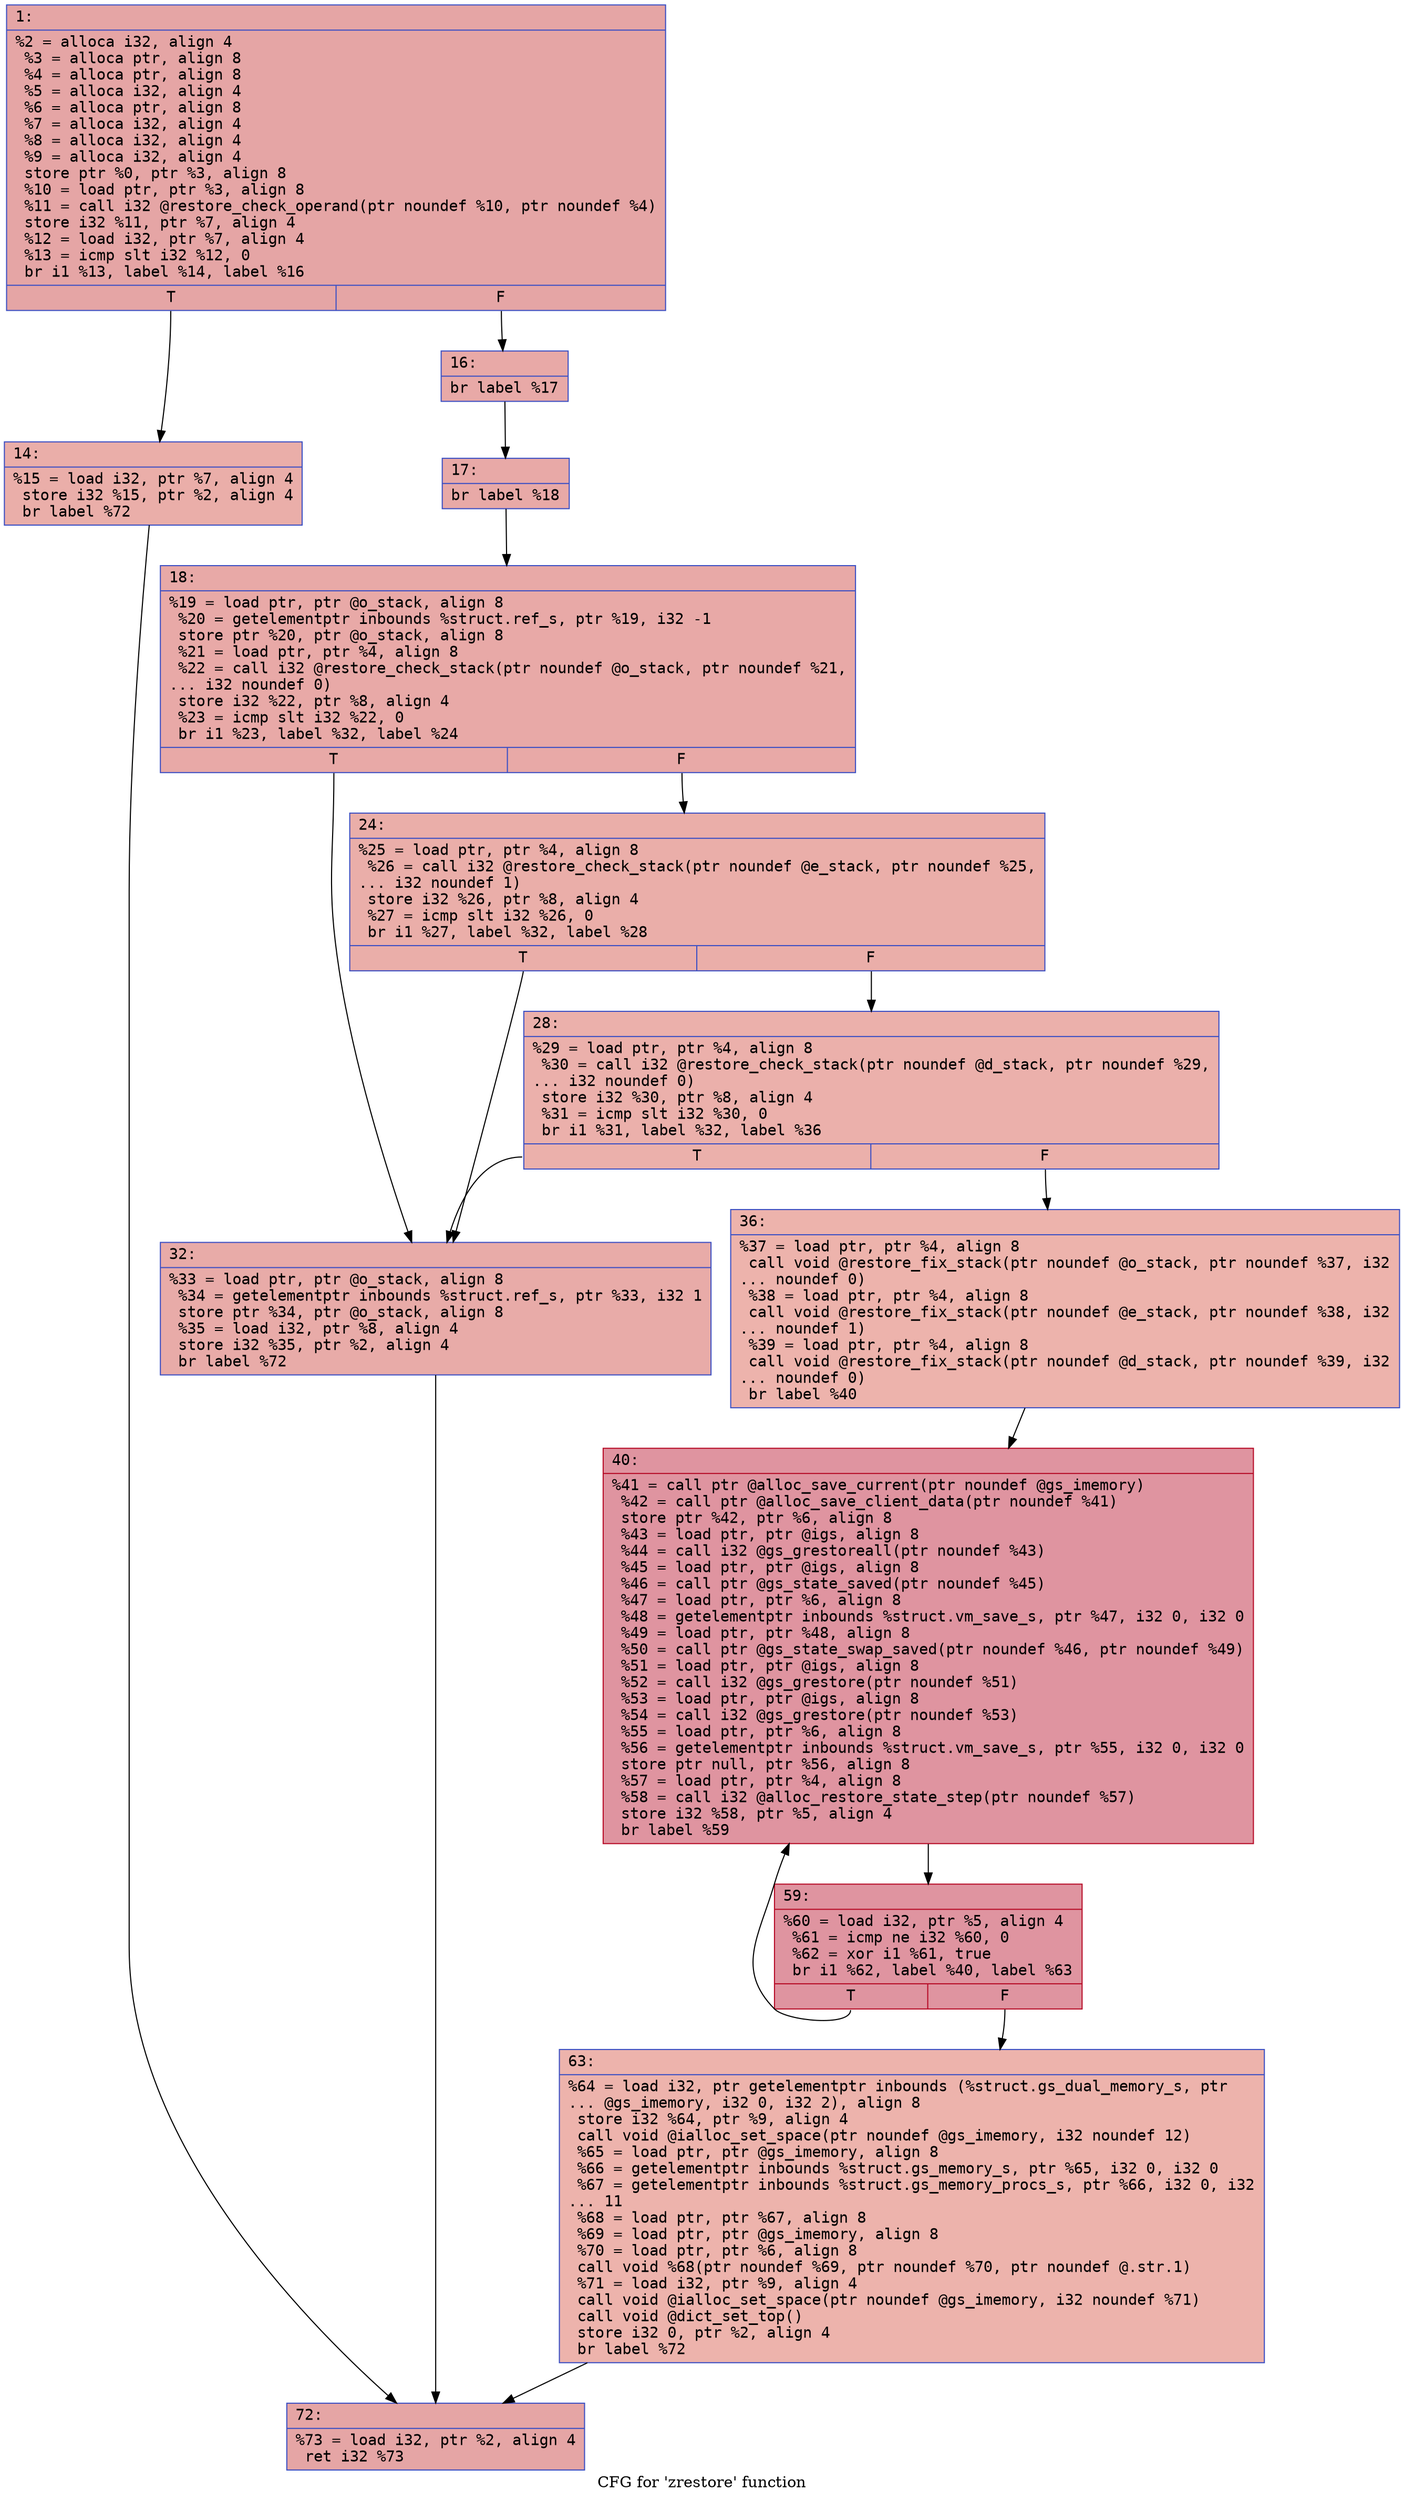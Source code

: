 digraph "CFG for 'zrestore' function" {
	label="CFG for 'zrestore' function";

	Node0x600000ca2710 [shape=record,color="#3d50c3ff", style=filled, fillcolor="#c5333470" fontname="Courier",label="{1:\l|  %2 = alloca i32, align 4\l  %3 = alloca ptr, align 8\l  %4 = alloca ptr, align 8\l  %5 = alloca i32, align 4\l  %6 = alloca ptr, align 8\l  %7 = alloca i32, align 4\l  %8 = alloca i32, align 4\l  %9 = alloca i32, align 4\l  store ptr %0, ptr %3, align 8\l  %10 = load ptr, ptr %3, align 8\l  %11 = call i32 @restore_check_operand(ptr noundef %10, ptr noundef %4)\l  store i32 %11, ptr %7, align 4\l  %12 = load i32, ptr %7, align 4\l  %13 = icmp slt i32 %12, 0\l  br i1 %13, label %14, label %16\l|{<s0>T|<s1>F}}"];
	Node0x600000ca2710:s0 -> Node0x600000ca2760[tooltip="1 -> 14\nProbability 37.50%" ];
	Node0x600000ca2710:s1 -> Node0x600000ca27b0[tooltip="1 -> 16\nProbability 62.50%" ];
	Node0x600000ca2760 [shape=record,color="#3d50c3ff", style=filled, fillcolor="#d0473d70" fontname="Courier",label="{14:\l|  %15 = load i32, ptr %7, align 4\l  store i32 %15, ptr %2, align 4\l  br label %72\l}"];
	Node0x600000ca2760 -> Node0x600000ca2ad0[tooltip="14 -> 72\nProbability 100.00%" ];
	Node0x600000ca27b0 [shape=record,color="#3d50c3ff", style=filled, fillcolor="#ca3b3770" fontname="Courier",label="{16:\l|  br label %17\l}"];
	Node0x600000ca27b0 -> Node0x600000ca2800[tooltip="16 -> 17\nProbability 100.00%" ];
	Node0x600000ca2800 [shape=record,color="#3d50c3ff", style=filled, fillcolor="#ca3b3770" fontname="Courier",label="{17:\l|  br label %18\l}"];
	Node0x600000ca2800 -> Node0x600000ca2850[tooltip="17 -> 18\nProbability 100.00%" ];
	Node0x600000ca2850 [shape=record,color="#3d50c3ff", style=filled, fillcolor="#ca3b3770" fontname="Courier",label="{18:\l|  %19 = load ptr, ptr @o_stack, align 8\l  %20 = getelementptr inbounds %struct.ref_s, ptr %19, i32 -1\l  store ptr %20, ptr @o_stack, align 8\l  %21 = load ptr, ptr %4, align 8\l  %22 = call i32 @restore_check_stack(ptr noundef @o_stack, ptr noundef %21,\l... i32 noundef 0)\l  store i32 %22, ptr %8, align 4\l  %23 = icmp slt i32 %22, 0\l  br i1 %23, label %32, label %24\l|{<s0>T|<s1>F}}"];
	Node0x600000ca2850:s0 -> Node0x600000ca2940[tooltip="18 -> 32\nProbability 37.50%" ];
	Node0x600000ca2850:s1 -> Node0x600000ca28a0[tooltip="18 -> 24\nProbability 62.50%" ];
	Node0x600000ca28a0 [shape=record,color="#3d50c3ff", style=filled, fillcolor="#d0473d70" fontname="Courier",label="{24:\l|  %25 = load ptr, ptr %4, align 8\l  %26 = call i32 @restore_check_stack(ptr noundef @e_stack, ptr noundef %25,\l... i32 noundef 1)\l  store i32 %26, ptr %8, align 4\l  %27 = icmp slt i32 %26, 0\l  br i1 %27, label %32, label %28\l|{<s0>T|<s1>F}}"];
	Node0x600000ca28a0:s0 -> Node0x600000ca2940[tooltip="24 -> 32\nProbability 37.50%" ];
	Node0x600000ca28a0:s1 -> Node0x600000ca28f0[tooltip="24 -> 28\nProbability 62.50%" ];
	Node0x600000ca28f0 [shape=record,color="#3d50c3ff", style=filled, fillcolor="#d24b4070" fontname="Courier",label="{28:\l|  %29 = load ptr, ptr %4, align 8\l  %30 = call i32 @restore_check_stack(ptr noundef @d_stack, ptr noundef %29,\l... i32 noundef 0)\l  store i32 %30, ptr %8, align 4\l  %31 = icmp slt i32 %30, 0\l  br i1 %31, label %32, label %36\l|{<s0>T|<s1>F}}"];
	Node0x600000ca28f0:s0 -> Node0x600000ca2940[tooltip="28 -> 32\nProbability 37.50%" ];
	Node0x600000ca28f0:s1 -> Node0x600000ca2990[tooltip="28 -> 36\nProbability 62.50%" ];
	Node0x600000ca2940 [shape=record,color="#3d50c3ff", style=filled, fillcolor="#cc403a70" fontname="Courier",label="{32:\l|  %33 = load ptr, ptr @o_stack, align 8\l  %34 = getelementptr inbounds %struct.ref_s, ptr %33, i32 1\l  store ptr %34, ptr @o_stack, align 8\l  %35 = load i32, ptr %8, align 4\l  store i32 %35, ptr %2, align 4\l  br label %72\l}"];
	Node0x600000ca2940 -> Node0x600000ca2ad0[tooltip="32 -> 72\nProbability 100.00%" ];
	Node0x600000ca2990 [shape=record,color="#3d50c3ff", style=filled, fillcolor="#d6524470" fontname="Courier",label="{36:\l|  %37 = load ptr, ptr %4, align 8\l  call void @restore_fix_stack(ptr noundef @o_stack, ptr noundef %37, i32\l... noundef 0)\l  %38 = load ptr, ptr %4, align 8\l  call void @restore_fix_stack(ptr noundef @e_stack, ptr noundef %38, i32\l... noundef 1)\l  %39 = load ptr, ptr %4, align 8\l  call void @restore_fix_stack(ptr noundef @d_stack, ptr noundef %39, i32\l... noundef 0)\l  br label %40\l}"];
	Node0x600000ca2990 -> Node0x600000ca29e0[tooltip="36 -> 40\nProbability 100.00%" ];
	Node0x600000ca29e0 [shape=record,color="#b70d28ff", style=filled, fillcolor="#b70d2870" fontname="Courier",label="{40:\l|  %41 = call ptr @alloc_save_current(ptr noundef @gs_imemory)\l  %42 = call ptr @alloc_save_client_data(ptr noundef %41)\l  store ptr %42, ptr %6, align 8\l  %43 = load ptr, ptr @igs, align 8\l  %44 = call i32 @gs_grestoreall(ptr noundef %43)\l  %45 = load ptr, ptr @igs, align 8\l  %46 = call ptr @gs_state_saved(ptr noundef %45)\l  %47 = load ptr, ptr %6, align 8\l  %48 = getelementptr inbounds %struct.vm_save_s, ptr %47, i32 0, i32 0\l  %49 = load ptr, ptr %48, align 8\l  %50 = call ptr @gs_state_swap_saved(ptr noundef %46, ptr noundef %49)\l  %51 = load ptr, ptr @igs, align 8\l  %52 = call i32 @gs_grestore(ptr noundef %51)\l  %53 = load ptr, ptr @igs, align 8\l  %54 = call i32 @gs_grestore(ptr noundef %53)\l  %55 = load ptr, ptr %6, align 8\l  %56 = getelementptr inbounds %struct.vm_save_s, ptr %55, i32 0, i32 0\l  store ptr null, ptr %56, align 8\l  %57 = load ptr, ptr %4, align 8\l  %58 = call i32 @alloc_restore_state_step(ptr noundef %57)\l  store i32 %58, ptr %5, align 4\l  br label %59\l}"];
	Node0x600000ca29e0 -> Node0x600000ca2a30[tooltip="40 -> 59\nProbability 100.00%" ];
	Node0x600000ca2a30 [shape=record,color="#b70d28ff", style=filled, fillcolor="#b70d2870" fontname="Courier",label="{59:\l|  %60 = load i32, ptr %5, align 4\l  %61 = icmp ne i32 %60, 0\l  %62 = xor i1 %61, true\l  br i1 %62, label %40, label %63\l|{<s0>T|<s1>F}}"];
	Node0x600000ca2a30:s0 -> Node0x600000ca29e0[tooltip="59 -> 40\nProbability 96.88%" ];
	Node0x600000ca2a30:s1 -> Node0x600000ca2a80[tooltip="59 -> 63\nProbability 3.12%" ];
	Node0x600000ca2a80 [shape=record,color="#3d50c3ff", style=filled, fillcolor="#d6524470" fontname="Courier",label="{63:\l|  %64 = load i32, ptr getelementptr inbounds (%struct.gs_dual_memory_s, ptr\l... @gs_imemory, i32 0, i32 2), align 8\l  store i32 %64, ptr %9, align 4\l  call void @ialloc_set_space(ptr noundef @gs_imemory, i32 noundef 12)\l  %65 = load ptr, ptr @gs_imemory, align 8\l  %66 = getelementptr inbounds %struct.gs_memory_s, ptr %65, i32 0, i32 0\l  %67 = getelementptr inbounds %struct.gs_memory_procs_s, ptr %66, i32 0, i32\l... 11\l  %68 = load ptr, ptr %67, align 8\l  %69 = load ptr, ptr @gs_imemory, align 8\l  %70 = load ptr, ptr %6, align 8\l  call void %68(ptr noundef %69, ptr noundef %70, ptr noundef @.str.1)\l  %71 = load i32, ptr %9, align 4\l  call void @ialloc_set_space(ptr noundef @gs_imemory, i32 noundef %71)\l  call void @dict_set_top()\l  store i32 0, ptr %2, align 4\l  br label %72\l}"];
	Node0x600000ca2a80 -> Node0x600000ca2ad0[tooltip="63 -> 72\nProbability 100.00%" ];
	Node0x600000ca2ad0 [shape=record,color="#3d50c3ff", style=filled, fillcolor="#c5333470" fontname="Courier",label="{72:\l|  %73 = load i32, ptr %2, align 4\l  ret i32 %73\l}"];
}
